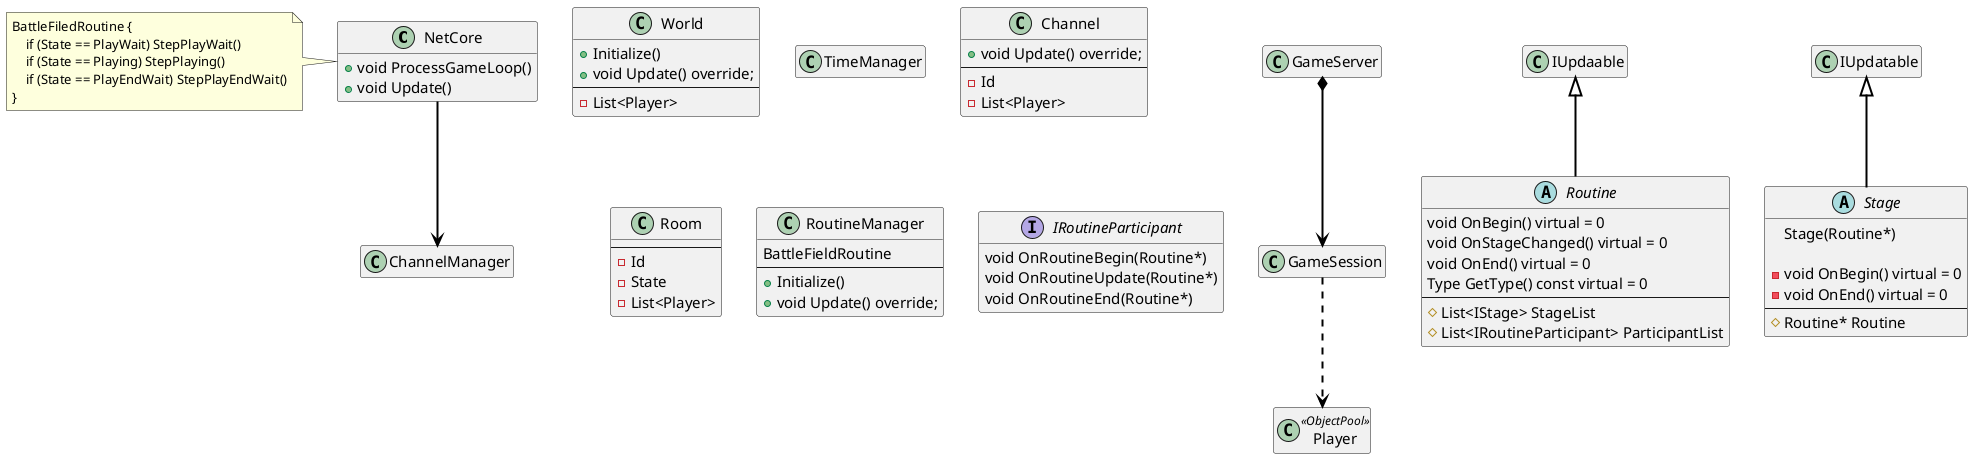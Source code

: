 @startuml

'theme 목록 : https://plantuml.com/ko/theme'
'skinparam 목록 : https://plantuml.com/ko/skinparam'
skinparam ClassFontSize 20
skinparam ClassFontColor Black
skinparam ClassAttributeFontSize 15
skinparam ArrowColor Black
skinparam ArrowThickness 2

hide empty methods
hide empty fields

class NetCore {
    + void ProcessGameLoop()
    + void Update()
}

note left
BattleFiledRoutine {
    if (State == PlayWait) StepPlayWait()
    if (State == Playing) StepPlaying()
    if (State == PlayEndWait) StepPlayEndWait()
}
end note

class GameServer {

}

class GameSession {

}

class World {
    + Initialize()
    + void Update() override;
    --
    - List<Player>
}

class TimeManager {

}

class Channel {
    + void Update() override;
    --
    - Id
    - List<Player>
}

class Room {
    --
    - Id
    - State
    - List<Player>
}

class Player<<ObjectPool>> {

}

class RoutineManager { 
    BattleFieldRoutine
    --
    + Initialize()
    + void Update() override;
}

/' 
배틀필드 루틴은 항상 백그라운드로 돌아가고 있어야함. -> 어디서 업데이트를 돌릴 것인가? (메인쓰레드)
배틀필드 루틴에는 참가자가 존재함. 이 참가자들을 대상으로 업데이트를 진행한다.
이 참가자는 Room이 될 수 있겠다. 배틀필드를 진행중인 방들!
즉 Room은 IRoutineParticipant를 상속받는다.
기본적으로 방, 플레이어, 채널등의 게임
'/

interface IRoutineParticipant {
    void OnRoutineBegin(Routine*)
    void OnRoutineUpdate(Routine*)
    void OnRoutineEnd(Routine*)
}

abstract Routine extends IUpdaable {
    void OnBegin() virtual = 0
    void OnStageChanged() virtual = 0
    void OnEnd() virtual = 0
    Type GetType() const virtual = 0
    --
    # List<IStage> StageList
    # List<IRoutineParticipant> ParticipantList
}

abstract Stage extends IUpdatable {
    Stage(Routine*)

    - void OnBegin() virtual = 0
    - void OnEnd() virtual = 0
    --
    # Routine* Routine
}

NetCore --> ChannelManager

GameServer *-d-> GameSession
GameSession .d.> Player



@enduml